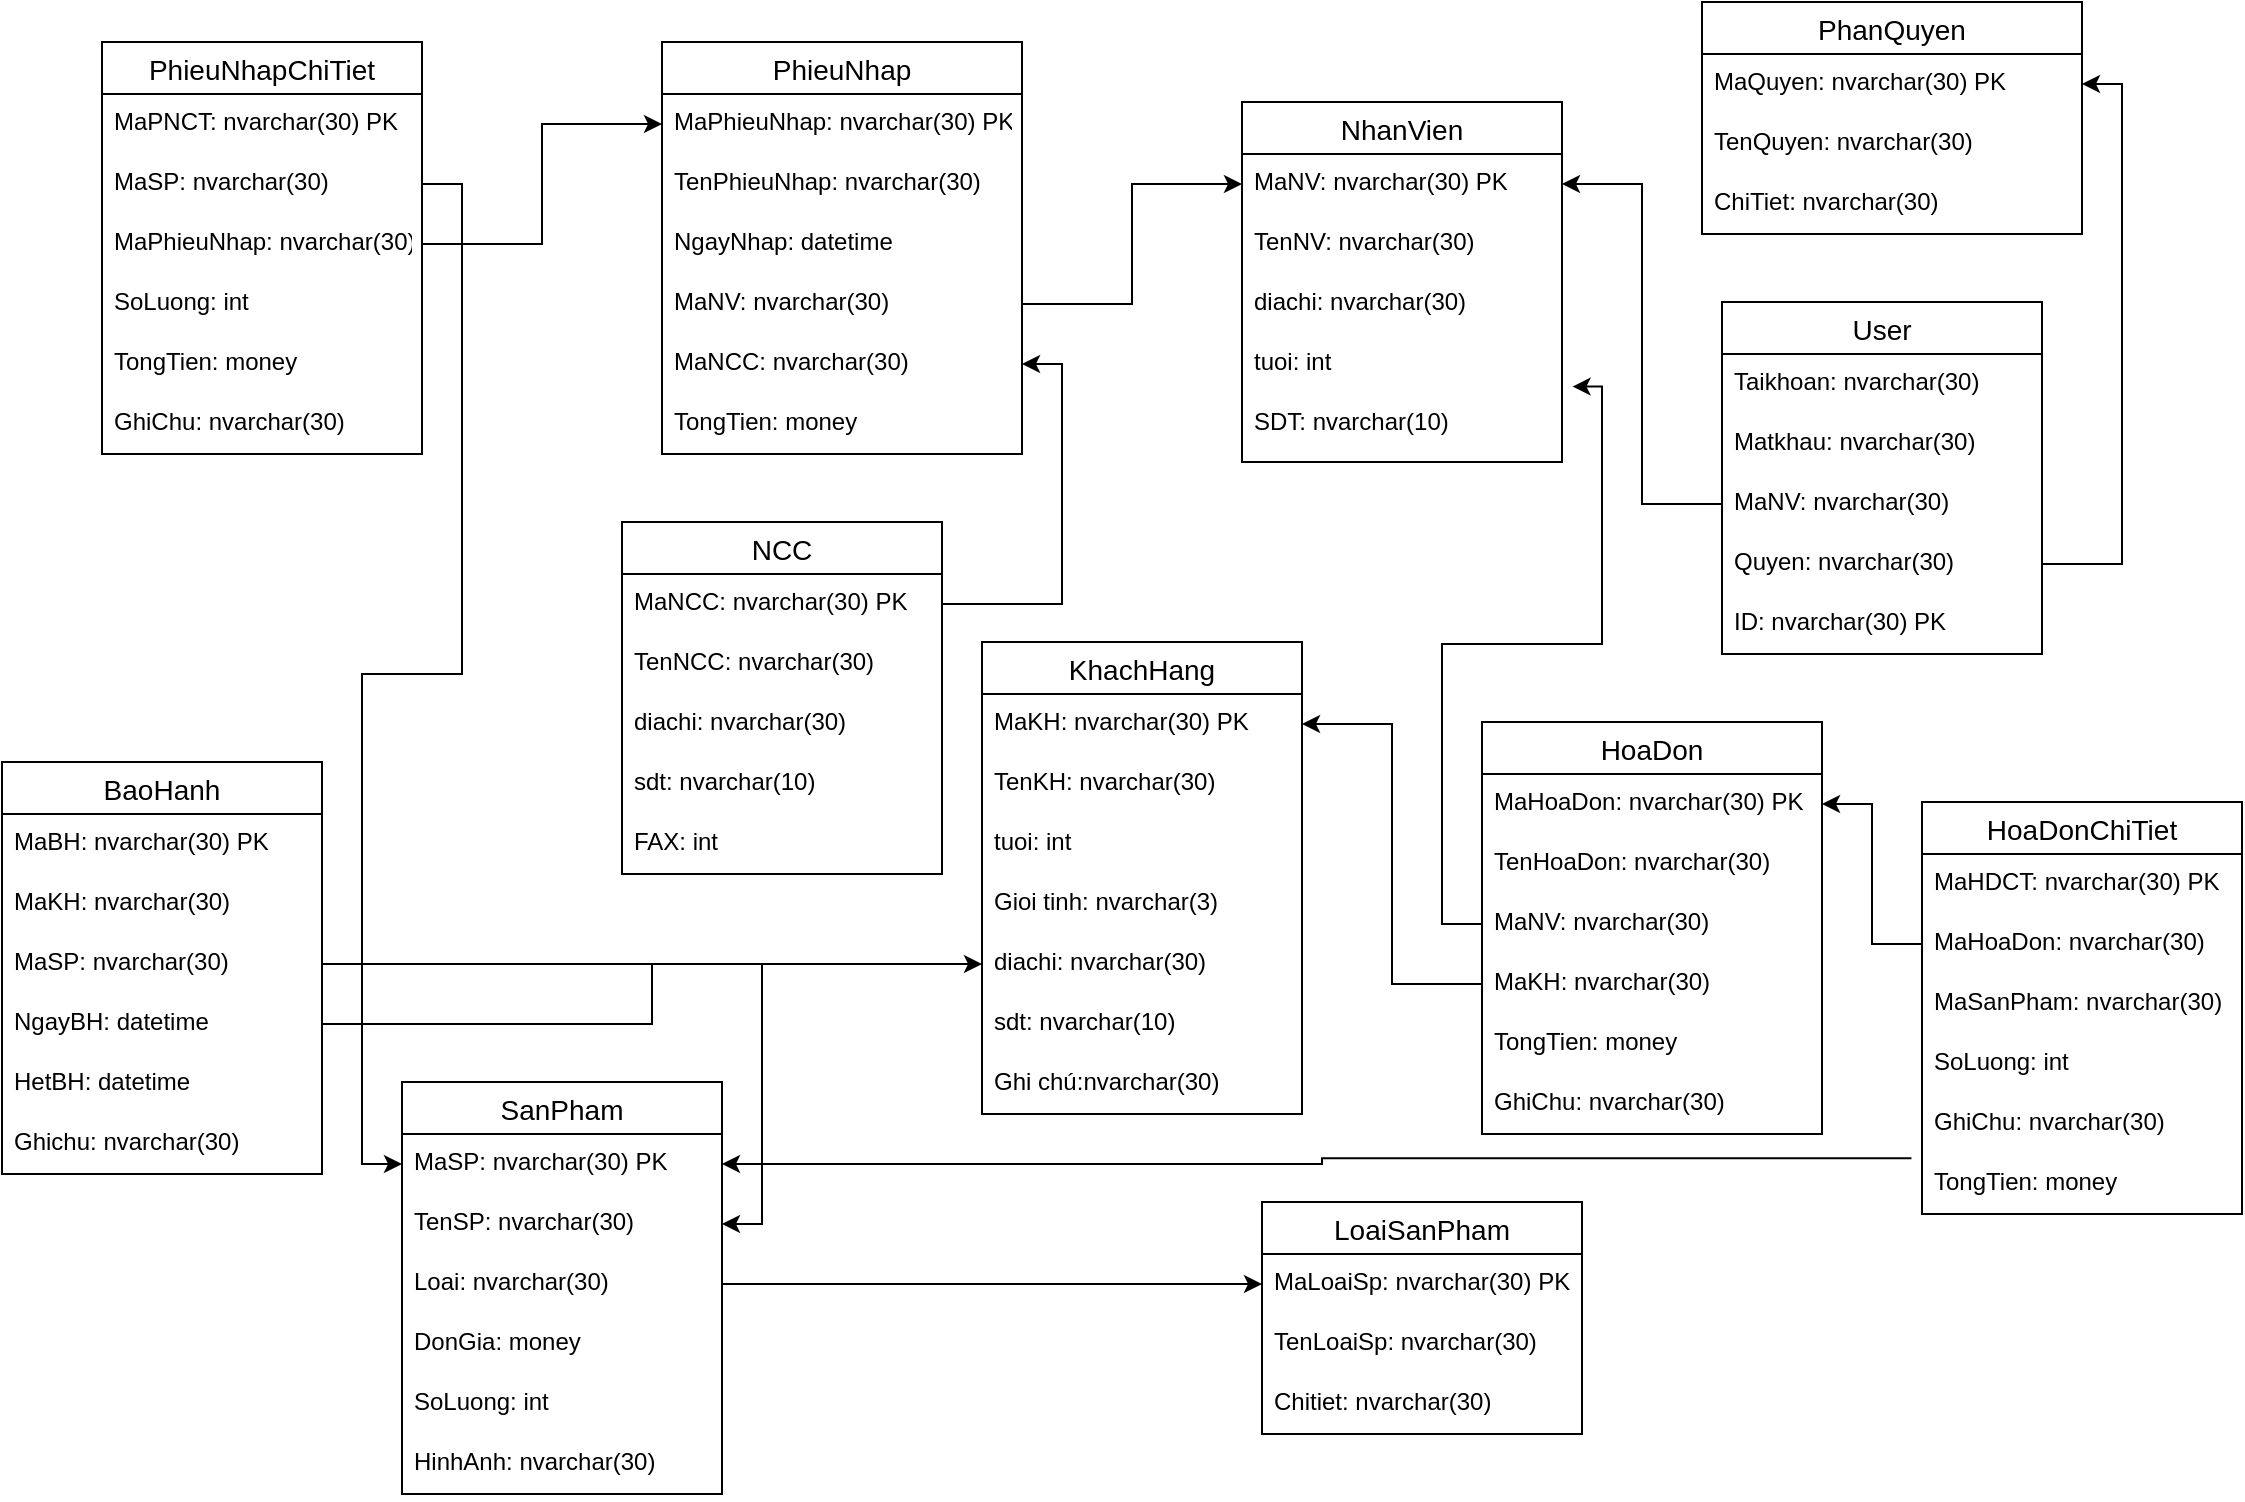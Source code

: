<mxfile version="13.7.7" type="github">
  <diagram id="R2lEEEUBdFMjLlhIrx00" name="Page-1">
    <mxGraphModel dx="1303" dy="728" grid="1" gridSize="10" guides="1" tooltips="1" connect="1" arrows="1" fold="1" page="1" pageScale="1" pageWidth="1169" pageHeight="1654" math="0" shadow="0" extFonts="Permanent Marker^https://fonts.googleapis.com/css?family=Permanent+Marker">
      <root>
        <mxCell id="0" />
        <mxCell id="1" parent="0" />
        <mxCell id="YLLZA9CyrhAG9IfyDsuY-86" style="edgeStyle=orthogonalEdgeStyle;rounded=0;orthogonalLoop=1;jettySize=auto;html=1;entryX=1;entryY=0.5;entryDx=0;entryDy=0;" edge="1" parent="1" source="YLLZA9CyrhAG9IfyDsuY-12" target="YLLZA9CyrhAG9IfyDsuY-4">
          <mxGeometry relative="1" as="geometry" />
        </mxCell>
        <mxCell id="YLLZA9CyrhAG9IfyDsuY-87" style="edgeStyle=orthogonalEdgeStyle;rounded=0;orthogonalLoop=1;jettySize=auto;html=1;entryX=1;entryY=0.5;entryDx=0;entryDy=0;" edge="1" parent="1" source="YLLZA9CyrhAG9IfyDsuY-19" target="YLLZA9CyrhAG9IfyDsuY-15">
          <mxGeometry relative="1" as="geometry" />
        </mxCell>
        <mxCell id="YLLZA9CyrhAG9IfyDsuY-88" style="edgeStyle=orthogonalEdgeStyle;rounded=0;orthogonalLoop=1;jettySize=auto;html=1;entryX=0;entryY=0.5;entryDx=0;entryDy=0;" edge="1" parent="1" source="YLLZA9CyrhAG9IfyDsuY-24" target="YLLZA9CyrhAG9IfyDsuY-4">
          <mxGeometry relative="1" as="geometry" />
        </mxCell>
        <mxCell id="YLLZA9CyrhAG9IfyDsuY-89" style="edgeStyle=orthogonalEdgeStyle;rounded=0;orthogonalLoop=1;jettySize=auto;html=1;entryX=1;entryY=0.5;entryDx=0;entryDy=0;" edge="1" parent="1" source="YLLZA9CyrhAG9IfyDsuY-30" target="YLLZA9CyrhAG9IfyDsuY-28">
          <mxGeometry relative="1" as="geometry" />
        </mxCell>
        <mxCell id="YLLZA9CyrhAG9IfyDsuY-20" value="PhieuNhap" style="swimlane;fontStyle=0;childLayout=stackLayout;horizontal=1;startSize=26;horizontalStack=0;resizeParent=1;resizeParentMax=0;resizeLast=0;collapsible=1;marginBottom=0;align=center;fontSize=14;" vertex="1" parent="1">
          <mxGeometry x="340" y="620" width="180" height="206" as="geometry" />
        </mxCell>
        <mxCell id="YLLZA9CyrhAG9IfyDsuY-21" value="MaPhieuNhap: nvarchar(30) PK" style="text;strokeColor=none;fillColor=none;spacingLeft=4;spacingRight=4;overflow=hidden;rotatable=0;points=[[0,0.5],[1,0.5]];portConstraint=eastwest;fontSize=12;" vertex="1" parent="YLLZA9CyrhAG9IfyDsuY-20">
          <mxGeometry y="26" width="180" height="30" as="geometry" />
        </mxCell>
        <mxCell id="YLLZA9CyrhAG9IfyDsuY-22" value="TenPhieuNhap: nvarchar(30)" style="text;strokeColor=none;fillColor=none;spacingLeft=4;spacingRight=4;overflow=hidden;rotatable=0;points=[[0,0.5],[1,0.5]];portConstraint=eastwest;fontSize=12;" vertex="1" parent="YLLZA9CyrhAG9IfyDsuY-20">
          <mxGeometry y="56" width="180" height="30" as="geometry" />
        </mxCell>
        <mxCell id="YLLZA9CyrhAG9IfyDsuY-23" value="NgayNhap: datetime" style="text;strokeColor=none;fillColor=none;spacingLeft=4;spacingRight=4;overflow=hidden;rotatable=0;points=[[0,0.5],[1,0.5]];portConstraint=eastwest;fontSize=12;" vertex="1" parent="YLLZA9CyrhAG9IfyDsuY-20">
          <mxGeometry y="86" width="180" height="30" as="geometry" />
        </mxCell>
        <mxCell id="YLLZA9CyrhAG9IfyDsuY-24" value="MaNV: nvarchar(30)" style="text;strokeColor=none;fillColor=none;spacingLeft=4;spacingRight=4;overflow=hidden;rotatable=0;points=[[0,0.5],[1,0.5]];portConstraint=eastwest;fontSize=12;" vertex="1" parent="YLLZA9CyrhAG9IfyDsuY-20">
          <mxGeometry y="116" width="180" height="30" as="geometry" />
        </mxCell>
        <mxCell id="YLLZA9CyrhAG9IfyDsuY-28" value="MaNCC: nvarchar(30)" style="text;strokeColor=none;fillColor=none;spacingLeft=4;spacingRight=4;overflow=hidden;rotatable=0;points=[[0,0.5],[1,0.5]];portConstraint=eastwest;fontSize=12;" vertex="1" parent="YLLZA9CyrhAG9IfyDsuY-20">
          <mxGeometry y="146" width="180" height="30" as="geometry" />
        </mxCell>
        <mxCell id="YLLZA9CyrhAG9IfyDsuY-39" value="TongTien: money" style="text;strokeColor=none;fillColor=none;spacingLeft=4;spacingRight=4;overflow=hidden;rotatable=0;points=[[0,0.5],[1,0.5]];portConstraint=eastwest;fontSize=12;" vertex="1" parent="YLLZA9CyrhAG9IfyDsuY-20">
          <mxGeometry y="176" width="180" height="30" as="geometry" />
        </mxCell>
        <mxCell id="YLLZA9CyrhAG9IfyDsuY-3" value="NhanVien" style="swimlane;fontStyle=0;childLayout=stackLayout;horizontal=1;startSize=26;horizontalStack=0;resizeParent=1;resizeParentMax=0;resizeLast=0;collapsible=1;marginBottom=0;align=center;fontSize=14;" vertex="1" parent="1">
          <mxGeometry x="630" y="650" width="160" height="180" as="geometry" />
        </mxCell>
        <mxCell id="YLLZA9CyrhAG9IfyDsuY-4" value="MaNV: nvarchar(30) PK" style="text;strokeColor=none;fillColor=none;spacingLeft=4;spacingRight=4;overflow=hidden;rotatable=0;points=[[0,0.5],[1,0.5]];portConstraint=eastwest;fontSize=12;" vertex="1" parent="YLLZA9CyrhAG9IfyDsuY-3">
          <mxGeometry y="26" width="160" height="30" as="geometry" />
        </mxCell>
        <mxCell id="YLLZA9CyrhAG9IfyDsuY-5" value="TenNV: nvarchar(30)" style="text;strokeColor=none;fillColor=none;spacingLeft=4;spacingRight=4;overflow=hidden;rotatable=0;points=[[0,0.5],[1,0.5]];portConstraint=eastwest;fontSize=12;" vertex="1" parent="YLLZA9CyrhAG9IfyDsuY-3">
          <mxGeometry y="56" width="160" height="30" as="geometry" />
        </mxCell>
        <mxCell id="YLLZA9CyrhAG9IfyDsuY-7" value="diachi: nvarchar(30)" style="text;strokeColor=none;fillColor=none;spacingLeft=4;spacingRight=4;overflow=hidden;rotatable=0;points=[[0,0.5],[1,0.5]];portConstraint=eastwest;fontSize=12;" vertex="1" parent="YLLZA9CyrhAG9IfyDsuY-3">
          <mxGeometry y="86" width="160" height="30" as="geometry" />
        </mxCell>
        <mxCell id="YLLZA9CyrhAG9IfyDsuY-8" value="tuoi: int" style="text;strokeColor=none;fillColor=none;spacingLeft=4;spacingRight=4;overflow=hidden;rotatable=0;points=[[0,0.5],[1,0.5]];portConstraint=eastwest;fontSize=12;" vertex="1" parent="YLLZA9CyrhAG9IfyDsuY-3">
          <mxGeometry y="116" width="160" height="30" as="geometry" />
        </mxCell>
        <mxCell id="YLLZA9CyrhAG9IfyDsuY-6" value="SDT: nvarchar(10)" style="text;strokeColor=none;fillColor=none;spacingLeft=4;spacingRight=4;overflow=hidden;rotatable=0;points=[[0,0.5],[1,0.5]];portConstraint=eastwest;fontSize=12;" vertex="1" parent="YLLZA9CyrhAG9IfyDsuY-3">
          <mxGeometry y="146" width="160" height="34" as="geometry" />
        </mxCell>
        <mxCell id="YLLZA9CyrhAG9IfyDsuY-9" value="User" style="swimlane;fontStyle=0;childLayout=stackLayout;horizontal=1;startSize=26;horizontalStack=0;resizeParent=1;resizeParentMax=0;resizeLast=0;collapsible=1;marginBottom=0;align=center;fontSize=14;" vertex="1" parent="1">
          <mxGeometry x="870" y="750" width="160" height="176" as="geometry" />
        </mxCell>
        <mxCell id="YLLZA9CyrhAG9IfyDsuY-10" value="Taikhoan: nvarchar(30)" style="text;strokeColor=none;fillColor=none;spacingLeft=4;spacingRight=4;overflow=hidden;rotatable=0;points=[[0,0.5],[1,0.5]];portConstraint=eastwest;fontSize=12;" vertex="1" parent="YLLZA9CyrhAG9IfyDsuY-9">
          <mxGeometry y="26" width="160" height="30" as="geometry" />
        </mxCell>
        <mxCell id="YLLZA9CyrhAG9IfyDsuY-11" value="Matkhau: nvarchar(30)" style="text;strokeColor=none;fillColor=none;spacingLeft=4;spacingRight=4;overflow=hidden;rotatable=0;points=[[0,0.5],[1,0.5]];portConstraint=eastwest;fontSize=12;" vertex="1" parent="YLLZA9CyrhAG9IfyDsuY-9">
          <mxGeometry y="56" width="160" height="30" as="geometry" />
        </mxCell>
        <mxCell id="YLLZA9CyrhAG9IfyDsuY-12" value="MaNV: nvarchar(30)" style="text;strokeColor=none;fillColor=none;spacingLeft=4;spacingRight=4;overflow=hidden;rotatable=0;points=[[0,0.5],[1,0.5]];portConstraint=eastwest;fontSize=12;" vertex="1" parent="YLLZA9CyrhAG9IfyDsuY-9">
          <mxGeometry y="86" width="160" height="30" as="geometry" />
        </mxCell>
        <mxCell id="YLLZA9CyrhAG9IfyDsuY-19" value="Quyen: nvarchar(30)" style="text;strokeColor=none;fillColor=none;spacingLeft=4;spacingRight=4;overflow=hidden;rotatable=0;points=[[0,0.5],[1,0.5]];portConstraint=eastwest;fontSize=12;" vertex="1" parent="YLLZA9CyrhAG9IfyDsuY-9">
          <mxGeometry y="116" width="160" height="30" as="geometry" />
        </mxCell>
        <mxCell id="YLLZA9CyrhAG9IfyDsuY-13" value="ID: nvarchar(30) PK" style="text;strokeColor=none;fillColor=none;spacingLeft=4;spacingRight=4;overflow=hidden;rotatable=0;points=[[0,0.5],[1,0.5]];portConstraint=eastwest;fontSize=12;" vertex="1" parent="YLLZA9CyrhAG9IfyDsuY-9">
          <mxGeometry y="146" width="160" height="30" as="geometry" />
        </mxCell>
        <mxCell id="YLLZA9CyrhAG9IfyDsuY-35" value="PhieuNhapChiTiet" style="swimlane;fontStyle=0;childLayout=stackLayout;horizontal=1;startSize=26;horizontalStack=0;resizeParent=1;resizeParentMax=0;resizeLast=0;collapsible=1;marginBottom=0;align=center;fontSize=14;" vertex="1" parent="1">
          <mxGeometry x="60" y="620" width="160" height="206" as="geometry" />
        </mxCell>
        <mxCell id="YLLZA9CyrhAG9IfyDsuY-36" value="MaPNCT: nvarchar(30) PK" style="text;strokeColor=none;fillColor=none;spacingLeft=4;spacingRight=4;overflow=hidden;rotatable=0;points=[[0,0.5],[1,0.5]];portConstraint=eastwest;fontSize=12;" vertex="1" parent="YLLZA9CyrhAG9IfyDsuY-35">
          <mxGeometry y="26" width="160" height="30" as="geometry" />
        </mxCell>
        <mxCell id="YLLZA9CyrhAG9IfyDsuY-37" value="MaSP: nvarchar(30)" style="text;strokeColor=none;fillColor=none;spacingLeft=4;spacingRight=4;overflow=hidden;rotatable=0;points=[[0,0.5],[1,0.5]];portConstraint=eastwest;fontSize=12;" vertex="1" parent="YLLZA9CyrhAG9IfyDsuY-35">
          <mxGeometry y="56" width="160" height="30" as="geometry" />
        </mxCell>
        <mxCell id="YLLZA9CyrhAG9IfyDsuY-38" value="MaPhieuNhap: nvarchar(30)" style="text;strokeColor=none;fillColor=none;spacingLeft=4;spacingRight=4;overflow=hidden;rotatable=0;points=[[0,0.5],[1,0.5]];portConstraint=eastwest;fontSize=12;" vertex="1" parent="YLLZA9CyrhAG9IfyDsuY-35">
          <mxGeometry y="86" width="160" height="30" as="geometry" />
        </mxCell>
        <mxCell id="YLLZA9CyrhAG9IfyDsuY-40" value="SoLuong: int" style="text;strokeColor=none;fillColor=none;spacingLeft=4;spacingRight=4;overflow=hidden;rotatable=0;points=[[0,0.5],[1,0.5]];portConstraint=eastwest;fontSize=12;" vertex="1" parent="YLLZA9CyrhAG9IfyDsuY-35">
          <mxGeometry y="116" width="160" height="30" as="geometry" />
        </mxCell>
        <mxCell id="YLLZA9CyrhAG9IfyDsuY-41" value="TongTien: money" style="text;strokeColor=none;fillColor=none;spacingLeft=4;spacingRight=4;overflow=hidden;rotatable=0;points=[[0,0.5],[1,0.5]];portConstraint=eastwest;fontSize=12;" vertex="1" parent="YLLZA9CyrhAG9IfyDsuY-35">
          <mxGeometry y="146" width="160" height="30" as="geometry" />
        </mxCell>
        <mxCell id="YLLZA9CyrhAG9IfyDsuY-42" value="GhiChu: nvarchar(30)" style="text;strokeColor=none;fillColor=none;spacingLeft=4;spacingRight=4;overflow=hidden;rotatable=0;points=[[0,0.5],[1,0.5]];portConstraint=eastwest;fontSize=12;" vertex="1" parent="YLLZA9CyrhAG9IfyDsuY-35">
          <mxGeometry y="176" width="160" height="30" as="geometry" />
        </mxCell>
        <mxCell id="YLLZA9CyrhAG9IfyDsuY-98" style="edgeStyle=orthogonalEdgeStyle;rounded=0;orthogonalLoop=1;jettySize=auto;html=1;entryX=0;entryY=0.5;entryDx=0;entryDy=0;" edge="1" parent="1" source="YLLZA9CyrhAG9IfyDsuY-38" target="YLLZA9CyrhAG9IfyDsuY-21">
          <mxGeometry relative="1" as="geometry" />
        </mxCell>
        <mxCell id="YLLZA9CyrhAG9IfyDsuY-99" style="edgeStyle=orthogonalEdgeStyle;rounded=0;orthogonalLoop=1;jettySize=auto;html=1;entryX=0;entryY=0.5;entryDx=0;entryDy=0;" edge="1" parent="1" source="YLLZA9CyrhAG9IfyDsuY-37" target="YLLZA9CyrhAG9IfyDsuY-72">
          <mxGeometry relative="1" as="geometry" />
        </mxCell>
        <mxCell id="YLLZA9CyrhAG9IfyDsuY-101" style="edgeStyle=orthogonalEdgeStyle;rounded=0;orthogonalLoop=1;jettySize=auto;html=1;entryX=0;entryY=0.5;entryDx=0;entryDy=0;" edge="1" parent="1" source="YLLZA9CyrhAG9IfyDsuY-74" target="YLLZA9CyrhAG9IfyDsuY-79">
          <mxGeometry relative="1" as="geometry" />
        </mxCell>
        <mxCell id="YLLZA9CyrhAG9IfyDsuY-71" value="SanPham" style="swimlane;fontStyle=0;childLayout=stackLayout;horizontal=1;startSize=26;horizontalStack=0;resizeParent=1;resizeParentMax=0;resizeLast=0;collapsible=1;marginBottom=0;align=center;fontSize=14;" vertex="1" parent="1">
          <mxGeometry x="210" y="1140" width="160" height="206" as="geometry" />
        </mxCell>
        <mxCell id="YLLZA9CyrhAG9IfyDsuY-72" value="MaSP: nvarchar(30) PK" style="text;strokeColor=none;fillColor=none;spacingLeft=4;spacingRight=4;overflow=hidden;rotatable=0;points=[[0,0.5],[1,0.5]];portConstraint=eastwest;fontSize=12;" vertex="1" parent="YLLZA9CyrhAG9IfyDsuY-71">
          <mxGeometry y="26" width="160" height="30" as="geometry" />
        </mxCell>
        <mxCell id="YLLZA9CyrhAG9IfyDsuY-73" value="TenSP: nvarchar(30)" style="text;strokeColor=none;fillColor=none;spacingLeft=4;spacingRight=4;overflow=hidden;rotatable=0;points=[[0,0.5],[1,0.5]];portConstraint=eastwest;fontSize=12;" vertex="1" parent="YLLZA9CyrhAG9IfyDsuY-71">
          <mxGeometry y="56" width="160" height="30" as="geometry" />
        </mxCell>
        <mxCell id="YLLZA9CyrhAG9IfyDsuY-74" value="Loai: nvarchar(30)" style="text;strokeColor=none;fillColor=none;spacingLeft=4;spacingRight=4;overflow=hidden;rotatable=0;points=[[0,0.5],[1,0.5]];portConstraint=eastwest;fontSize=12;" vertex="1" parent="YLLZA9CyrhAG9IfyDsuY-71">
          <mxGeometry y="86" width="160" height="30" as="geometry" />
        </mxCell>
        <mxCell id="YLLZA9CyrhAG9IfyDsuY-75" value="DonGia: money" style="text;strokeColor=none;fillColor=none;spacingLeft=4;spacingRight=4;overflow=hidden;rotatable=0;points=[[0,0.5],[1,0.5]];portConstraint=eastwest;fontSize=12;" vertex="1" parent="YLLZA9CyrhAG9IfyDsuY-71">
          <mxGeometry y="116" width="160" height="30" as="geometry" />
        </mxCell>
        <mxCell id="YLLZA9CyrhAG9IfyDsuY-77" value="SoLuong: int" style="text;strokeColor=none;fillColor=none;spacingLeft=4;spacingRight=4;overflow=hidden;rotatable=0;points=[[0,0.5],[1,0.5]];portConstraint=eastwest;fontSize=12;" vertex="1" parent="YLLZA9CyrhAG9IfyDsuY-71">
          <mxGeometry y="146" width="160" height="30" as="geometry" />
        </mxCell>
        <mxCell id="YLLZA9CyrhAG9IfyDsuY-76" value="HinhAnh: nvarchar(30)" style="text;strokeColor=none;fillColor=none;spacingLeft=4;spacingRight=4;overflow=hidden;rotatable=0;points=[[0,0.5],[1,0.5]];portConstraint=eastwest;fontSize=12;" vertex="1" parent="YLLZA9CyrhAG9IfyDsuY-71">
          <mxGeometry y="176" width="160" height="30" as="geometry" />
        </mxCell>
        <mxCell id="YLLZA9CyrhAG9IfyDsuY-43" value="HoaDon" style="swimlane;fontStyle=0;childLayout=stackLayout;horizontal=1;startSize=26;horizontalStack=0;resizeParent=1;resizeParentMax=0;resizeLast=0;collapsible=1;marginBottom=0;align=center;fontSize=14;" vertex="1" parent="1">
          <mxGeometry x="750" y="960" width="170" height="206" as="geometry" />
        </mxCell>
        <mxCell id="YLLZA9CyrhAG9IfyDsuY-44" value="MaHoaDon: nvarchar(30) PK" style="text;strokeColor=none;fillColor=none;spacingLeft=4;spacingRight=4;overflow=hidden;rotatable=0;points=[[0,0.5],[1,0.5]];portConstraint=eastwest;fontSize=12;" vertex="1" parent="YLLZA9CyrhAG9IfyDsuY-43">
          <mxGeometry y="26" width="170" height="30" as="geometry" />
        </mxCell>
        <mxCell id="YLLZA9CyrhAG9IfyDsuY-45" value="TenHoaDon: nvarchar(30)" style="text;strokeColor=none;fillColor=none;spacingLeft=4;spacingRight=4;overflow=hidden;rotatable=0;points=[[0,0.5],[1,0.5]];portConstraint=eastwest;fontSize=12;" vertex="1" parent="YLLZA9CyrhAG9IfyDsuY-43">
          <mxGeometry y="56" width="170" height="30" as="geometry" />
        </mxCell>
        <mxCell id="YLLZA9CyrhAG9IfyDsuY-46" value="MaNV: nvarchar(30)" style="text;strokeColor=none;fillColor=none;spacingLeft=4;spacingRight=4;overflow=hidden;rotatable=0;points=[[0,0.5],[1,0.5]];portConstraint=eastwest;fontSize=12;" vertex="1" parent="YLLZA9CyrhAG9IfyDsuY-43">
          <mxGeometry y="86" width="170" height="30" as="geometry" />
        </mxCell>
        <mxCell id="YLLZA9CyrhAG9IfyDsuY-60" value="MaKH: nvarchar(30)" style="text;strokeColor=none;fillColor=none;spacingLeft=4;spacingRight=4;overflow=hidden;rotatable=0;points=[[0,0.5],[1,0.5]];portConstraint=eastwest;fontSize=12;" vertex="1" parent="YLLZA9CyrhAG9IfyDsuY-43">
          <mxGeometry y="116" width="170" height="30" as="geometry" />
        </mxCell>
        <mxCell id="YLLZA9CyrhAG9IfyDsuY-62" value="TongTien: money" style="text;strokeColor=none;fillColor=none;spacingLeft=4;spacingRight=4;overflow=hidden;rotatable=0;points=[[0,0.5],[1,0.5]];portConstraint=eastwest;fontSize=12;" vertex="1" parent="YLLZA9CyrhAG9IfyDsuY-43">
          <mxGeometry y="146" width="170" height="30" as="geometry" />
        </mxCell>
        <mxCell id="YLLZA9CyrhAG9IfyDsuY-63" value="GhiChu: nvarchar(30)" style="text;strokeColor=none;fillColor=none;spacingLeft=4;spacingRight=4;overflow=hidden;rotatable=0;points=[[0,0.5],[1,0.5]];portConstraint=eastwest;fontSize=12;" vertex="1" parent="YLLZA9CyrhAG9IfyDsuY-43">
          <mxGeometry y="176" width="170" height="30" as="geometry" />
        </mxCell>
        <mxCell id="YLLZA9CyrhAG9IfyDsuY-110" style="edgeStyle=orthogonalEdgeStyle;rounded=0;orthogonalLoop=1;jettySize=auto;html=1;entryX=1;entryY=0.5;entryDx=0;entryDy=0;exitX=-0.033;exitY=0.07;exitDx=0;exitDy=0;exitPerimeter=0;" edge="1" parent="1" source="YLLZA9CyrhAG9IfyDsuY-69" target="YLLZA9CyrhAG9IfyDsuY-72">
          <mxGeometry relative="1" as="geometry" />
        </mxCell>
        <mxCell id="YLLZA9CyrhAG9IfyDsuY-111" style="edgeStyle=orthogonalEdgeStyle;rounded=0;orthogonalLoop=1;jettySize=auto;html=1;entryX=1;entryY=0.5;entryDx=0;entryDy=0;" edge="1" parent="1" source="YLLZA9CyrhAG9IfyDsuY-66" target="YLLZA9CyrhAG9IfyDsuY-44">
          <mxGeometry relative="1" as="geometry" />
        </mxCell>
        <mxCell id="YLLZA9CyrhAG9IfyDsuY-113" style="edgeStyle=orthogonalEdgeStyle;rounded=0;orthogonalLoop=1;jettySize=auto;html=1;entryX=1.033;entryY=0.876;entryDx=0;entryDy=0;entryPerimeter=0;" edge="1" parent="1" source="YLLZA9CyrhAG9IfyDsuY-46" target="YLLZA9CyrhAG9IfyDsuY-8">
          <mxGeometry relative="1" as="geometry" />
        </mxCell>
        <mxCell id="YLLZA9CyrhAG9IfyDsuY-132" style="edgeStyle=orthogonalEdgeStyle;rounded=0;orthogonalLoop=1;jettySize=auto;html=1;entryX=1;entryY=0.5;entryDx=0;entryDy=0;" edge="1" parent="1" source="YLLZA9CyrhAG9IfyDsuY-60" target="YLLZA9CyrhAG9IfyDsuY-116">
          <mxGeometry relative="1" as="geometry" />
        </mxCell>
        <mxCell id="YLLZA9CyrhAG9IfyDsuY-29" value="NCC" style="swimlane;fontStyle=0;childLayout=stackLayout;horizontal=1;startSize=26;horizontalStack=0;resizeParent=1;resizeParentMax=0;resizeLast=0;collapsible=1;marginBottom=0;align=center;fontSize=14;" vertex="1" parent="1">
          <mxGeometry x="320" y="860" width="160" height="176" as="geometry" />
        </mxCell>
        <mxCell id="YLLZA9CyrhAG9IfyDsuY-30" value="MaNCC: nvarchar(30) PK" style="text;strokeColor=none;fillColor=none;spacingLeft=4;spacingRight=4;overflow=hidden;rotatable=0;points=[[0,0.5],[1,0.5]];portConstraint=eastwest;fontSize=12;" vertex="1" parent="YLLZA9CyrhAG9IfyDsuY-29">
          <mxGeometry y="26" width="160" height="30" as="geometry" />
        </mxCell>
        <mxCell id="YLLZA9CyrhAG9IfyDsuY-31" value="TenNCC: nvarchar(30)" style="text;strokeColor=none;fillColor=none;spacingLeft=4;spacingRight=4;overflow=hidden;rotatable=0;points=[[0,0.5],[1,0.5]];portConstraint=eastwest;fontSize=12;" vertex="1" parent="YLLZA9CyrhAG9IfyDsuY-29">
          <mxGeometry y="56" width="160" height="30" as="geometry" />
        </mxCell>
        <mxCell id="YLLZA9CyrhAG9IfyDsuY-32" value="diachi: nvarchar(30)" style="text;strokeColor=none;fillColor=none;spacingLeft=4;spacingRight=4;overflow=hidden;rotatable=0;points=[[0,0.5],[1,0.5]];portConstraint=eastwest;fontSize=12;" vertex="1" parent="YLLZA9CyrhAG9IfyDsuY-29">
          <mxGeometry y="86" width="160" height="30" as="geometry" />
        </mxCell>
        <mxCell id="YLLZA9CyrhAG9IfyDsuY-33" value="sdt: nvarchar(10)" style="text;strokeColor=none;fillColor=none;spacingLeft=4;spacingRight=4;overflow=hidden;rotatable=0;points=[[0,0.5],[1,0.5]];portConstraint=eastwest;fontSize=12;" vertex="1" parent="YLLZA9CyrhAG9IfyDsuY-29">
          <mxGeometry y="116" width="160" height="30" as="geometry" />
        </mxCell>
        <mxCell id="YLLZA9CyrhAG9IfyDsuY-34" value="FAX: int" style="text;strokeColor=none;fillColor=none;spacingLeft=4;spacingRight=4;overflow=hidden;rotatable=0;points=[[0,0.5],[1,0.5]];portConstraint=eastwest;fontSize=12;" vertex="1" parent="YLLZA9CyrhAG9IfyDsuY-29">
          <mxGeometry y="146" width="160" height="30" as="geometry" />
        </mxCell>
        <mxCell id="YLLZA9CyrhAG9IfyDsuY-64" value="HoaDonChiTiet" style="swimlane;fontStyle=0;childLayout=stackLayout;horizontal=1;startSize=26;horizontalStack=0;resizeParent=1;resizeParentMax=0;resizeLast=0;collapsible=1;marginBottom=0;align=center;fontSize=14;" vertex="1" parent="1">
          <mxGeometry x="970" y="1000" width="160" height="206" as="geometry" />
        </mxCell>
        <mxCell id="YLLZA9CyrhAG9IfyDsuY-65" value="MaHDCT: nvarchar(30) PK" style="text;strokeColor=none;fillColor=none;spacingLeft=4;spacingRight=4;overflow=hidden;rotatable=0;points=[[0,0.5],[1,0.5]];portConstraint=eastwest;fontSize=12;" vertex="1" parent="YLLZA9CyrhAG9IfyDsuY-64">
          <mxGeometry y="26" width="160" height="30" as="geometry" />
        </mxCell>
        <mxCell id="YLLZA9CyrhAG9IfyDsuY-66" value="MaHoaDon: nvarchar(30)" style="text;strokeColor=none;fillColor=none;spacingLeft=4;spacingRight=4;overflow=hidden;rotatable=0;points=[[0,0.5],[1,0.5]];portConstraint=eastwest;fontSize=12;" vertex="1" parent="YLLZA9CyrhAG9IfyDsuY-64">
          <mxGeometry y="56" width="160" height="30" as="geometry" />
        </mxCell>
        <mxCell id="YLLZA9CyrhAG9IfyDsuY-67" value="MaSanPham: nvarchar(30)" style="text;strokeColor=none;fillColor=none;spacingLeft=4;spacingRight=4;overflow=hidden;rotatable=0;points=[[0,0.5],[1,0.5]];portConstraint=eastwest;fontSize=12;" vertex="1" parent="YLLZA9CyrhAG9IfyDsuY-64">
          <mxGeometry y="86" width="160" height="30" as="geometry" />
        </mxCell>
        <mxCell id="YLLZA9CyrhAG9IfyDsuY-68" value="SoLuong: int" style="text;strokeColor=none;fillColor=none;spacingLeft=4;spacingRight=4;overflow=hidden;rotatable=0;points=[[0,0.5],[1,0.5]];portConstraint=eastwest;fontSize=12;" vertex="1" parent="YLLZA9CyrhAG9IfyDsuY-64">
          <mxGeometry y="116" width="160" height="30" as="geometry" />
        </mxCell>
        <mxCell id="YLLZA9CyrhAG9IfyDsuY-70" value="GhiChu: nvarchar(30)" style="text;strokeColor=none;fillColor=none;spacingLeft=4;spacingRight=4;overflow=hidden;rotatable=0;points=[[0,0.5],[1,0.5]];portConstraint=eastwest;fontSize=12;" vertex="1" parent="YLLZA9CyrhAG9IfyDsuY-64">
          <mxGeometry y="146" width="160" height="30" as="geometry" />
        </mxCell>
        <mxCell id="YLLZA9CyrhAG9IfyDsuY-69" value="TongTien: money" style="text;strokeColor=none;fillColor=none;spacingLeft=4;spacingRight=4;overflow=hidden;rotatable=0;points=[[0,0.5],[1,0.5]];portConstraint=eastwest;fontSize=12;" vertex="1" parent="YLLZA9CyrhAG9IfyDsuY-64">
          <mxGeometry y="176" width="160" height="30" as="geometry" />
        </mxCell>
        <mxCell id="YLLZA9CyrhAG9IfyDsuY-78" value="LoaiSanPham" style="swimlane;fontStyle=0;childLayout=stackLayout;horizontal=1;startSize=26;horizontalStack=0;resizeParent=1;resizeParentMax=0;resizeLast=0;collapsible=1;marginBottom=0;align=center;fontSize=14;" vertex="1" parent="1">
          <mxGeometry x="640" y="1200" width="160" height="116" as="geometry" />
        </mxCell>
        <mxCell id="YLLZA9CyrhAG9IfyDsuY-79" value="MaLoaiSp: nvarchar(30) PK" style="text;strokeColor=none;fillColor=none;spacingLeft=4;spacingRight=4;overflow=hidden;rotatable=0;points=[[0,0.5],[1,0.5]];portConstraint=eastwest;fontSize=12;" vertex="1" parent="YLLZA9CyrhAG9IfyDsuY-78">
          <mxGeometry y="26" width="160" height="30" as="geometry" />
        </mxCell>
        <mxCell id="YLLZA9CyrhAG9IfyDsuY-80" value="TenLoaiSp: nvarchar(30)" style="text;strokeColor=none;fillColor=none;spacingLeft=4;spacingRight=4;overflow=hidden;rotatable=0;points=[[0,0.5],[1,0.5]];portConstraint=eastwest;fontSize=12;" vertex="1" parent="YLLZA9CyrhAG9IfyDsuY-78">
          <mxGeometry y="56" width="160" height="30" as="geometry" />
        </mxCell>
        <mxCell id="YLLZA9CyrhAG9IfyDsuY-81" value="Chitiet: nvarchar(30)" style="text;strokeColor=none;fillColor=none;spacingLeft=4;spacingRight=4;overflow=hidden;rotatable=0;points=[[0,0.5],[1,0.5]];portConstraint=eastwest;fontSize=12;" vertex="1" parent="YLLZA9CyrhAG9IfyDsuY-78">
          <mxGeometry y="86" width="160" height="30" as="geometry" />
        </mxCell>
        <mxCell id="YLLZA9CyrhAG9IfyDsuY-14" value="PhanQuyen" style="swimlane;fontStyle=0;childLayout=stackLayout;horizontal=1;startSize=26;horizontalStack=0;resizeParent=1;resizeParentMax=0;resizeLast=0;collapsible=1;marginBottom=0;align=center;fontSize=14;" vertex="1" parent="1">
          <mxGeometry x="860" y="600" width="190" height="116" as="geometry" />
        </mxCell>
        <mxCell id="YLLZA9CyrhAG9IfyDsuY-15" value="MaQuyen: nvarchar(30) PK" style="text;strokeColor=none;fillColor=none;spacingLeft=4;spacingRight=4;overflow=hidden;rotatable=0;points=[[0,0.5],[1,0.5]];portConstraint=eastwest;fontSize=12;" vertex="1" parent="YLLZA9CyrhAG9IfyDsuY-14">
          <mxGeometry y="26" width="190" height="30" as="geometry" />
        </mxCell>
        <mxCell id="YLLZA9CyrhAG9IfyDsuY-16" value="TenQuyen: nvarchar(30)" style="text;strokeColor=none;fillColor=none;spacingLeft=4;spacingRight=4;overflow=hidden;rotatable=0;points=[[0,0.5],[1,0.5]];portConstraint=eastwest;fontSize=12;" vertex="1" parent="YLLZA9CyrhAG9IfyDsuY-14">
          <mxGeometry y="56" width="190" height="30" as="geometry" />
        </mxCell>
        <mxCell id="YLLZA9CyrhAG9IfyDsuY-17" value="ChiTiet: nvarchar(30)" style="text;strokeColor=none;fillColor=none;spacingLeft=4;spacingRight=4;overflow=hidden;rotatable=0;points=[[0,0.5],[1,0.5]];portConstraint=eastwest;fontSize=12;" vertex="1" parent="YLLZA9CyrhAG9IfyDsuY-14">
          <mxGeometry y="86" width="190" height="30" as="geometry" />
        </mxCell>
        <mxCell id="YLLZA9CyrhAG9IfyDsuY-115" value="KhachHang" style="swimlane;fontStyle=0;childLayout=stackLayout;horizontal=1;startSize=26;horizontalStack=0;resizeParent=1;resizeParentMax=0;resizeLast=0;collapsible=1;marginBottom=0;align=center;fontSize=14;" vertex="1" parent="1">
          <mxGeometry x="500" y="920" width="160" height="236" as="geometry" />
        </mxCell>
        <mxCell id="YLLZA9CyrhAG9IfyDsuY-116" value="MaKH: nvarchar(30) PK" style="text;strokeColor=none;fillColor=none;spacingLeft=4;spacingRight=4;overflow=hidden;rotatable=0;points=[[0,0.5],[1,0.5]];portConstraint=eastwest;fontSize=12;" vertex="1" parent="YLLZA9CyrhAG9IfyDsuY-115">
          <mxGeometry y="26" width="160" height="30" as="geometry" />
        </mxCell>
        <mxCell id="YLLZA9CyrhAG9IfyDsuY-117" value="TenKH: nvarchar(30)" style="text;strokeColor=none;fillColor=none;spacingLeft=4;spacingRight=4;overflow=hidden;rotatable=0;points=[[0,0.5],[1,0.5]];portConstraint=eastwest;fontSize=12;" vertex="1" parent="YLLZA9CyrhAG9IfyDsuY-115">
          <mxGeometry y="56" width="160" height="30" as="geometry" />
        </mxCell>
        <mxCell id="YLLZA9CyrhAG9IfyDsuY-118" value="tuoi: int" style="text;strokeColor=none;fillColor=none;spacingLeft=4;spacingRight=4;overflow=hidden;rotatable=0;points=[[0,0.5],[1,0.5]];portConstraint=eastwest;fontSize=12;" vertex="1" parent="YLLZA9CyrhAG9IfyDsuY-115">
          <mxGeometry y="86" width="160" height="30" as="geometry" />
        </mxCell>
        <mxCell id="YLLZA9CyrhAG9IfyDsuY-126" value="Gioi tinh: nvarchar(3)" style="text;strokeColor=none;fillColor=none;spacingLeft=4;spacingRight=4;overflow=hidden;rotatable=0;points=[[0,0.5],[1,0.5]];portConstraint=eastwest;fontSize=12;" vertex="1" parent="YLLZA9CyrhAG9IfyDsuY-115">
          <mxGeometry y="116" width="160" height="30" as="geometry" />
        </mxCell>
        <mxCell id="YLLZA9CyrhAG9IfyDsuY-124" value="diachi: nvarchar(30)" style="text;strokeColor=none;fillColor=none;spacingLeft=4;spacingRight=4;overflow=hidden;rotatable=0;points=[[0,0.5],[1,0.5]];portConstraint=eastwest;fontSize=12;" vertex="1" parent="YLLZA9CyrhAG9IfyDsuY-115">
          <mxGeometry y="146" width="160" height="30" as="geometry" />
        </mxCell>
        <mxCell id="YLLZA9CyrhAG9IfyDsuY-125" value="sdt: nvarchar(10)" style="text;strokeColor=none;fillColor=none;spacingLeft=4;spacingRight=4;overflow=hidden;rotatable=0;points=[[0,0.5],[1,0.5]];portConstraint=eastwest;fontSize=12;" vertex="1" parent="YLLZA9CyrhAG9IfyDsuY-115">
          <mxGeometry y="176" width="160" height="30" as="geometry" />
        </mxCell>
        <mxCell id="YLLZA9CyrhAG9IfyDsuY-131" value="Ghi chú:nvarchar(30)" style="text;strokeColor=none;fillColor=none;spacingLeft=4;spacingRight=4;overflow=hidden;rotatable=0;points=[[0,0.5],[1,0.5]];portConstraint=eastwest;fontSize=12;" vertex="1" parent="YLLZA9CyrhAG9IfyDsuY-115">
          <mxGeometry y="206" width="160" height="30" as="geometry" />
        </mxCell>
        <mxCell id="YLLZA9CyrhAG9IfyDsuY-134" value="BaoHanh" style="swimlane;fontStyle=0;childLayout=stackLayout;horizontal=1;startSize=26;horizontalStack=0;resizeParent=1;resizeParentMax=0;resizeLast=0;collapsible=1;marginBottom=0;align=center;fontSize=14;" vertex="1" parent="1">
          <mxGeometry x="10" y="980" width="160" height="206" as="geometry" />
        </mxCell>
        <mxCell id="YLLZA9CyrhAG9IfyDsuY-144" value="MaBH: nvarchar(30) PK" style="text;strokeColor=none;fillColor=none;spacingLeft=4;spacingRight=4;overflow=hidden;rotatable=0;points=[[0,0.5],[1,0.5]];portConstraint=eastwest;fontSize=12;" vertex="1" parent="YLLZA9CyrhAG9IfyDsuY-134">
          <mxGeometry y="26" width="160" height="30" as="geometry" />
        </mxCell>
        <mxCell id="YLLZA9CyrhAG9IfyDsuY-135" value="MaKH: nvarchar(30) " style="text;strokeColor=none;fillColor=none;spacingLeft=4;spacingRight=4;overflow=hidden;rotatable=0;points=[[0,0.5],[1,0.5]];portConstraint=eastwest;fontSize=12;" vertex="1" parent="YLLZA9CyrhAG9IfyDsuY-134">
          <mxGeometry y="56" width="160" height="30" as="geometry" />
        </mxCell>
        <mxCell id="YLLZA9CyrhAG9IfyDsuY-136" value="MaSP: nvarchar(30)" style="text;strokeColor=none;fillColor=none;spacingLeft=4;spacingRight=4;overflow=hidden;rotatable=0;points=[[0,0.5],[1,0.5]];portConstraint=eastwest;fontSize=12;" vertex="1" parent="YLLZA9CyrhAG9IfyDsuY-134">
          <mxGeometry y="86" width="160" height="30" as="geometry" />
        </mxCell>
        <mxCell id="YLLZA9CyrhAG9IfyDsuY-137" value="NgayBH: datetime" style="text;strokeColor=none;fillColor=none;spacingLeft=4;spacingRight=4;overflow=hidden;rotatable=0;points=[[0,0.5],[1,0.5]];portConstraint=eastwest;fontSize=12;" vertex="1" parent="YLLZA9CyrhAG9IfyDsuY-134">
          <mxGeometry y="116" width="160" height="30" as="geometry" />
        </mxCell>
        <mxCell id="YLLZA9CyrhAG9IfyDsuY-138" value="HetBH: datetime" style="text;strokeColor=none;fillColor=none;spacingLeft=4;spacingRight=4;overflow=hidden;rotatable=0;points=[[0,0.5],[1,0.5]];portConstraint=eastwest;fontSize=12;" vertex="1" parent="YLLZA9CyrhAG9IfyDsuY-134">
          <mxGeometry y="146" width="160" height="30" as="geometry" />
        </mxCell>
        <mxCell id="YLLZA9CyrhAG9IfyDsuY-139" value="Ghichu: nvarchar(30)" style="text;strokeColor=none;fillColor=none;spacingLeft=4;spacingRight=4;overflow=hidden;rotatable=0;points=[[0,0.5],[1,0.5]];portConstraint=eastwest;fontSize=12;" vertex="1" parent="YLLZA9CyrhAG9IfyDsuY-134">
          <mxGeometry y="176" width="160" height="30" as="geometry" />
        </mxCell>
        <mxCell id="YLLZA9CyrhAG9IfyDsuY-140" style="edgeStyle=orthogonalEdgeStyle;rounded=0;orthogonalLoop=1;jettySize=auto;html=1;entryX=1;entryY=0.5;entryDx=0;entryDy=0;" edge="1" parent="1" source="YLLZA9CyrhAG9IfyDsuY-136" target="YLLZA9CyrhAG9IfyDsuY-73">
          <mxGeometry relative="1" as="geometry" />
        </mxCell>
        <mxCell id="YLLZA9CyrhAG9IfyDsuY-142" style="edgeStyle=orthogonalEdgeStyle;rounded=0;orthogonalLoop=1;jettySize=auto;html=1;entryX=0;entryY=0.5;entryDx=0;entryDy=0;" edge="1" parent="1" source="YLLZA9CyrhAG9IfyDsuY-137" target="YLLZA9CyrhAG9IfyDsuY-124">
          <mxGeometry relative="1" as="geometry" />
        </mxCell>
      </root>
    </mxGraphModel>
  </diagram>
</mxfile>
